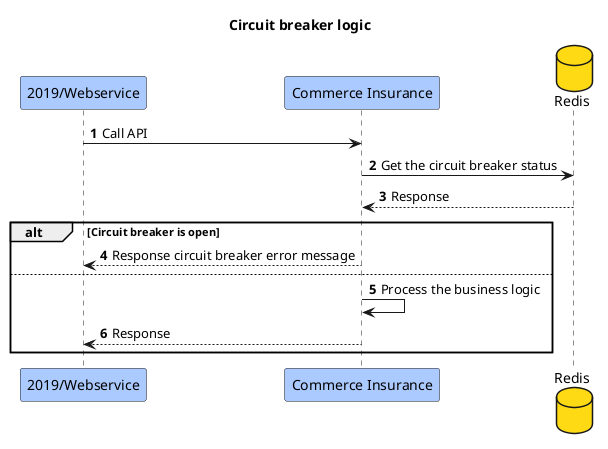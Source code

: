 @startuml
title Circuit breaker logic
participant "2019/Webservice" #abcaff
participant "Commerce Insurance" #abcaff
database "Redis" #fdda14

autonumber
"2019/Webservice" -> "Commerce Insurance":Call API
"Commerce Insurance" -> "Redis":Get the circuit breaker status
"Redis" --> "Commerce Insurance":Response
alt Circuit breaker is open
    "Commerce Insurance" --> "2019/Webservice":Response circuit breaker error message
else
    "Commerce Insurance" -> "Commerce Insurance":Process the business logic
    "Commerce Insurance" --> "2019/Webservice":Response
end


@enduml

